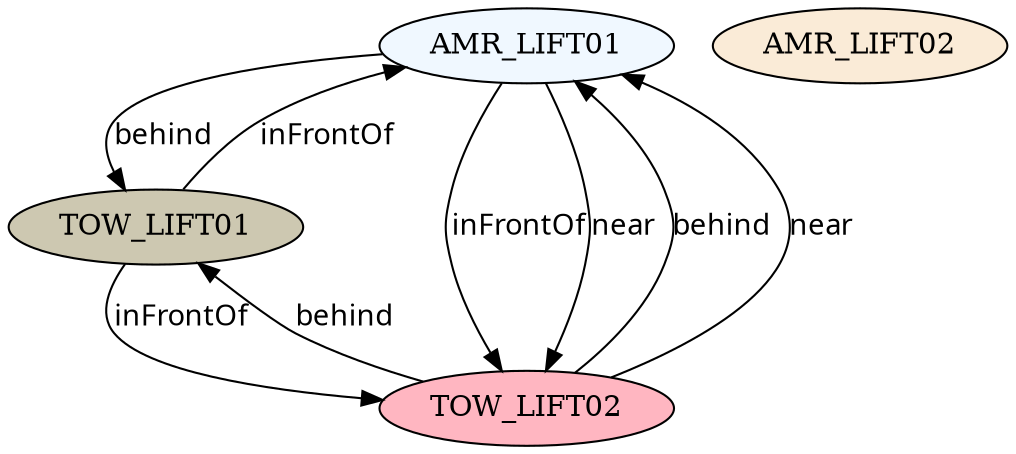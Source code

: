 // The Scene Graph
digraph {
	node [fillcolor=aliceblue style=filled]
	0 [label=AMR_LIFT01]
	node [fillcolor=antiquewhite style=filled]
	1 [label=AMR_LIFT02]
	node [fillcolor=cornsilk3 style=filled]
	2 [label=TOW_LIFT01]
	node [fillcolor=lightpink style=filled]
	3 [label=TOW_LIFT02]
	edge [color=black fontname=Sans style=filled]
	0 -> 2 [label=behind]
	0 -> 3 [label=inFrontOf]
	0 -> 3 [label=near]
	2 -> 0 [label=inFrontOf]
	2 -> 3 [label=inFrontOf]
	3 -> 0 [label=behind]
	3 -> 0 [label=near]
	3 -> 2 [label=behind]
}
